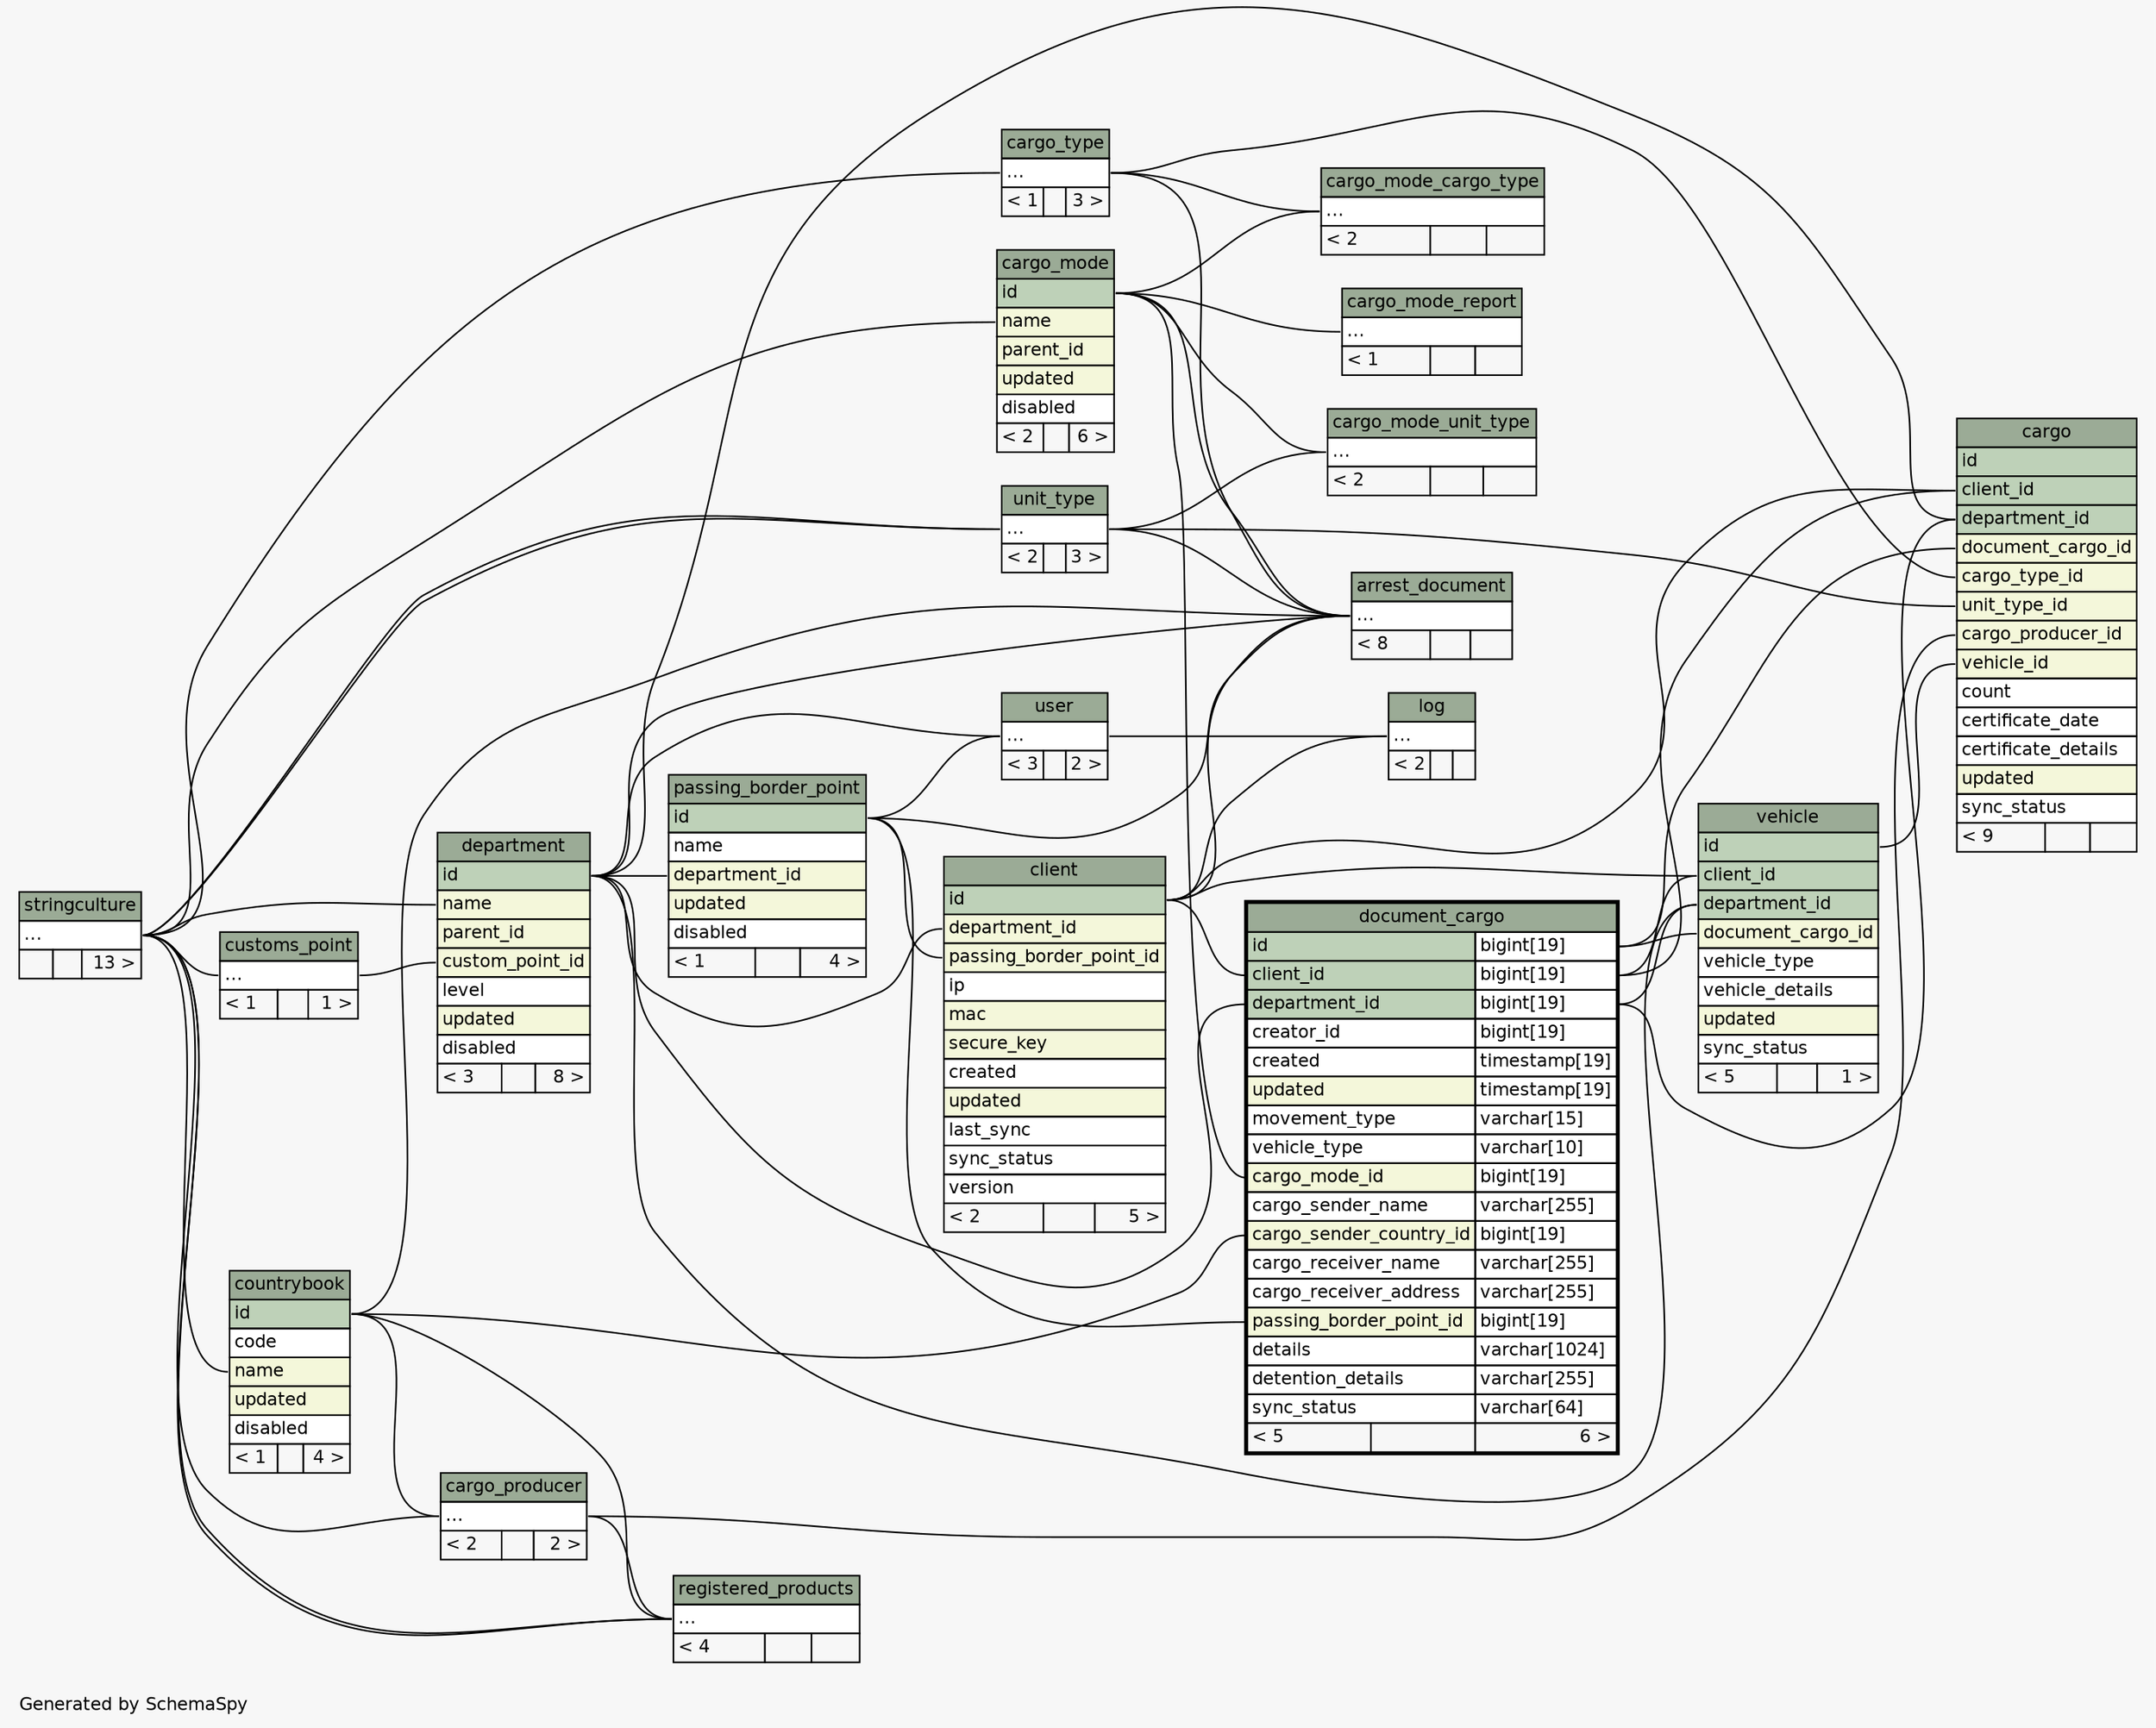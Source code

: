 // dot 2.26.3 on Windows Vista 6.0
// SchemaSpy rev 514
digraph "twoDegreesRelationshipsDiagram" {
  graph [
    rankdir="RL"
    bgcolor="#f7f7f7"
    label="\nGenerated by SchemaSpy"
    labeljust="l"
    nodesep="0.18"
    ranksep="0.46"
    fontname="Helvetica"
    fontsize="11"
  ];
  node [
    fontname="Helvetica"
    fontsize="11"
    shape="plaintext"
  ];
  edge [
    arrowsize="0.8"
  ];
  "arrest_document":"elipses":w -> "cargo_mode":"id":e [arrowhead=none arrowtail=crowodot];
  "arrest_document":"elipses":w -> "countrybook":"id":e [arrowhead=none arrowtail=crowodot];
  "arrest_document":"elipses":w -> "cargo_type":"elipses":e [arrowhead=none arrowtail=crowodot];
  "arrest_document":"elipses":w -> "client":"id":e [arrowhead=none arrowtail=crowodot];
  "arrest_document":"elipses":w -> "department":"id":e [arrowhead=none arrowtail=crowodot];
  "arrest_document":"elipses":w -> "passing_border_point":"id":e [arrowhead=none arrowtail=crowodot];
  "arrest_document":"elipses":w -> "unit_type":"elipses":e [arrowhead=none arrowtail=crowodot];
  "cargo":"cargo_producer_id":w -> "cargo_producer":"elipses":e [arrowhead=none arrowtail=crowodot];
  "cargo":"cargo_type_id":w -> "cargo_type":"elipses":e [arrowhead=none arrowtail=crowodot];
  "cargo":"client_id":w -> "client":"id":e [arrowhead=none arrowtail=crowodot];
  "cargo":"client_id":w -> "document_cargo":"client_id.type":e [arrowhead=none arrowtail=crowodot];
  "cargo":"department_id":w -> "department":"id":e [arrowhead=none arrowtail=crowodot];
  "cargo":"department_id":w -> "document_cargo":"department_id.type":e [arrowhead=none arrowtail=crowodot];
  "cargo":"document_cargo_id":w -> "document_cargo":"id.type":e [arrowhead=none arrowtail=crowodot];
  "cargo":"unit_type_id":w -> "unit_type":"elipses":e [arrowhead=none arrowtail=crowodot];
  "cargo":"vehicle_id":w -> "vehicle":"id":e [arrowhead=none arrowtail=crowodot];
  "cargo_mode":"name":w -> "stringculture":"elipses":e [arrowhead=none arrowtail=crowodot];
  "cargo_mode_cargo_type":"elipses":w -> "cargo_mode":"id":e [arrowhead=none arrowtail=crowodot];
  "cargo_mode_cargo_type":"elipses":w -> "cargo_type":"elipses":e [arrowhead=none arrowtail=crowodot];
  "cargo_mode_report":"elipses":w -> "cargo_mode":"id":e [arrowhead=none arrowtail=crowodot];
  "cargo_mode_unit_type":"elipses":w -> "cargo_mode":"id":e [arrowhead=none arrowtail=crowodot];
  "cargo_mode_unit_type":"elipses":w -> "unit_type":"elipses":e [arrowhead=none arrowtail=crowodot];
  "cargo_producer":"elipses":w -> "countrybook":"id":e [arrowhead=none arrowtail=crowodot];
  "cargo_producer":"elipses":w -> "stringculture":"elipses":e [arrowhead=none arrowtail=crowodot];
  "cargo_type":"elipses":w -> "stringculture":"elipses":e [arrowhead=none arrowtail=crowodot];
  "client":"department_id":w -> "department":"id":e [arrowhead=none arrowtail=crowodot];
  "client":"passing_border_point_id":w -> "passing_border_point":"id":e [arrowhead=none arrowtail=crowodot];
  "countrybook":"name":w -> "stringculture":"elipses":e [arrowhead=none arrowtail=crowodot];
  "customs_point":"elipses":w -> "stringculture":"elipses":e [arrowhead=none arrowtail=crowodot];
  "department":"custom_point_id":w -> "customs_point":"elipses":e [arrowhead=none arrowtail=crowodot];
  "department":"name":w -> "stringculture":"elipses":e [arrowhead=none arrowtail=crowodot];
  "document_cargo":"cargo_mode_id":w -> "cargo_mode":"id":e [arrowhead=none arrowtail=crowodot];
  "document_cargo":"cargo_sender_country_id":w -> "countrybook":"id":e [arrowhead=none arrowtail=crowodot];
  "document_cargo":"client_id":w -> "client":"id":e [arrowhead=none arrowtail=crowodot];
  "document_cargo":"department_id":w -> "department":"id":e [arrowhead=none arrowtail=crowodot];
  "document_cargo":"passing_border_point_id":w -> "passing_border_point":"id":e [arrowhead=none arrowtail=crowodot];
  "log":"elipses":w -> "client":"id":e [arrowhead=none arrowtail=crowodot];
  "log":"elipses":w -> "user":"elipses":e [arrowhead=none arrowtail=crowodot];
  "passing_border_point":"department_id":w -> "department":"id":e [arrowhead=none arrowtail=crowodot];
  "registered_products":"elipses":w -> "cargo_producer":"elipses":e [arrowhead=none arrowtail=crowodot];
  "registered_products":"elipses":w -> "stringculture":"elipses":e [arrowhead=none arrowtail=crowodot];
  "registered_products":"elipses":w -> "countrybook":"id":e [arrowhead=none arrowtail=crowodot];
  "registered_products":"elipses":w -> "stringculture":"elipses":e [arrowhead=none arrowtail=crowodot];
  "unit_type":"elipses":w -> "stringculture":"elipses":e [arrowhead=none arrowtail=crowodot];
  "unit_type":"elipses":w -> "stringculture":"elipses":e [arrowhead=none arrowtail=crowodot];
  "user":"elipses":w -> "department":"id":e [arrowhead=none arrowtail=crowodot];
  "user":"elipses":w -> "passing_border_point":"id":e [arrowhead=none arrowtail=crowodot];
  "vehicle":"client_id":w -> "client":"id":e [arrowhead=none arrowtail=crowodot];
  "vehicle":"client_id":w -> "document_cargo":"client_id.type":e [arrowhead=none arrowtail=crowodot];
  "vehicle":"department_id":w -> "department":"id":e [arrowhead=none arrowtail=crowodot];
  "vehicle":"department_id":w -> "document_cargo":"department_id.type":e [arrowhead=none arrowtail=crowodot];
  "vehicle":"document_cargo_id":w -> "document_cargo":"id.type":e [arrowhead=none arrowtail=crowodot];
  "arrest_document" [
    label=<
    <TABLE BORDER="0" CELLBORDER="1" CELLSPACING="0" BGCOLOR="#ffffff">
      <TR><TD COLSPAN="3" BGCOLOR="#9bab96" ALIGN="CENTER">arrest_document</TD></TR>
      <TR><TD PORT="elipses" COLSPAN="3" ALIGN="LEFT">...</TD></TR>
      <TR><TD ALIGN="LEFT" BGCOLOR="#f7f7f7">&lt; 8</TD><TD ALIGN="RIGHT" BGCOLOR="#f7f7f7">  </TD><TD ALIGN="RIGHT" BGCOLOR="#f7f7f7">  </TD></TR>
    </TABLE>>
    URL="arrest_document.html"
    tooltip="arrest_document"
  ];
  "cargo" [
    label=<
    <TABLE BORDER="0" CELLBORDER="1" CELLSPACING="0" BGCOLOR="#ffffff">
      <TR><TD COLSPAN="3" BGCOLOR="#9bab96" ALIGN="CENTER">cargo</TD></TR>
      <TR><TD PORT="id" COLSPAN="3" BGCOLOR="#bed1b8" ALIGN="LEFT">id</TD></TR>
      <TR><TD PORT="client_id" COLSPAN="3" BGCOLOR="#bed1b8" ALIGN="LEFT">client_id</TD></TR>
      <TR><TD PORT="department_id" COLSPAN="3" BGCOLOR="#bed1b8" ALIGN="LEFT">department_id</TD></TR>
      <TR><TD PORT="document_cargo_id" COLSPAN="3" BGCOLOR="#f4f7da" ALIGN="LEFT">document_cargo_id</TD></TR>
      <TR><TD PORT="cargo_type_id" COLSPAN="3" BGCOLOR="#f4f7da" ALIGN="LEFT">cargo_type_id</TD></TR>
      <TR><TD PORT="unit_type_id" COLSPAN="3" BGCOLOR="#f4f7da" ALIGN="LEFT">unit_type_id</TD></TR>
      <TR><TD PORT="cargo_producer_id" COLSPAN="3" BGCOLOR="#f4f7da" ALIGN="LEFT">cargo_producer_id</TD></TR>
      <TR><TD PORT="vehicle_id" COLSPAN="3" BGCOLOR="#f4f7da" ALIGN="LEFT">vehicle_id</TD></TR>
      <TR><TD PORT="count" COLSPAN="3" ALIGN="LEFT">count</TD></TR>
      <TR><TD PORT="certificate_date" COLSPAN="3" ALIGN="LEFT">certificate_date</TD></TR>
      <TR><TD PORT="certificate_details" COLSPAN="3" ALIGN="LEFT">certificate_details</TD></TR>
      <TR><TD PORT="updated" COLSPAN="3" BGCOLOR="#f4f7da" ALIGN="LEFT">updated</TD></TR>
      <TR><TD PORT="sync_status" COLSPAN="3" ALIGN="LEFT">sync_status</TD></TR>
      <TR><TD ALIGN="LEFT" BGCOLOR="#f7f7f7">&lt; 9</TD><TD ALIGN="RIGHT" BGCOLOR="#f7f7f7">  </TD><TD ALIGN="RIGHT" BGCOLOR="#f7f7f7">  </TD></TR>
    </TABLE>>
    URL="cargo.html"
    tooltip="cargo"
  ];
  "cargo_mode" [
    label=<
    <TABLE BORDER="0" CELLBORDER="1" CELLSPACING="0" BGCOLOR="#ffffff">
      <TR><TD COLSPAN="3" BGCOLOR="#9bab96" ALIGN="CENTER">cargo_mode</TD></TR>
      <TR><TD PORT="id" COLSPAN="3" BGCOLOR="#bed1b8" ALIGN="LEFT">id</TD></TR>
      <TR><TD PORT="name" COLSPAN="3" BGCOLOR="#f4f7da" ALIGN="LEFT">name</TD></TR>
      <TR><TD PORT="parent_id" COLSPAN="3" BGCOLOR="#f4f7da" ALIGN="LEFT">parent_id</TD></TR>
      <TR><TD PORT="updated" COLSPAN="3" BGCOLOR="#f4f7da" ALIGN="LEFT">updated</TD></TR>
      <TR><TD PORT="disabled" COLSPAN="3" ALIGN="LEFT">disabled</TD></TR>
      <TR><TD ALIGN="LEFT" BGCOLOR="#f7f7f7">&lt; 2</TD><TD ALIGN="RIGHT" BGCOLOR="#f7f7f7">  </TD><TD ALIGN="RIGHT" BGCOLOR="#f7f7f7">6 &gt;</TD></TR>
    </TABLE>>
    URL="cargo_mode.html"
    tooltip="cargo_mode"
  ];
  "cargo_mode_cargo_type" [
    label=<
    <TABLE BORDER="0" CELLBORDER="1" CELLSPACING="0" BGCOLOR="#ffffff">
      <TR><TD COLSPAN="3" BGCOLOR="#9bab96" ALIGN="CENTER">cargo_mode_cargo_type</TD></TR>
      <TR><TD PORT="elipses" COLSPAN="3" ALIGN="LEFT">...</TD></TR>
      <TR><TD ALIGN="LEFT" BGCOLOR="#f7f7f7">&lt; 2</TD><TD ALIGN="RIGHT" BGCOLOR="#f7f7f7">  </TD><TD ALIGN="RIGHT" BGCOLOR="#f7f7f7">  </TD></TR>
    </TABLE>>
    URL="cargo_mode_cargo_type.html"
    tooltip="cargo_mode_cargo_type"
  ];
  "cargo_mode_report" [
    label=<
    <TABLE BORDER="0" CELLBORDER="1" CELLSPACING="0" BGCOLOR="#ffffff">
      <TR><TD COLSPAN="3" BGCOLOR="#9bab96" ALIGN="CENTER">cargo_mode_report</TD></TR>
      <TR><TD PORT="elipses" COLSPAN="3" ALIGN="LEFT">...</TD></TR>
      <TR><TD ALIGN="LEFT" BGCOLOR="#f7f7f7">&lt; 1</TD><TD ALIGN="RIGHT" BGCOLOR="#f7f7f7">  </TD><TD ALIGN="RIGHT" BGCOLOR="#f7f7f7">  </TD></TR>
    </TABLE>>
    URL="cargo_mode_report.html"
    tooltip="cargo_mode_report"
  ];
  "cargo_mode_unit_type" [
    label=<
    <TABLE BORDER="0" CELLBORDER="1" CELLSPACING="0" BGCOLOR="#ffffff">
      <TR><TD COLSPAN="3" BGCOLOR="#9bab96" ALIGN="CENTER">cargo_mode_unit_type</TD></TR>
      <TR><TD PORT="elipses" COLSPAN="3" ALIGN="LEFT">...</TD></TR>
      <TR><TD ALIGN="LEFT" BGCOLOR="#f7f7f7">&lt; 2</TD><TD ALIGN="RIGHT" BGCOLOR="#f7f7f7">  </TD><TD ALIGN="RIGHT" BGCOLOR="#f7f7f7">  </TD></TR>
    </TABLE>>
    URL="cargo_mode_unit_type.html"
    tooltip="cargo_mode_unit_type"
  ];
  "cargo_producer" [
    label=<
    <TABLE BORDER="0" CELLBORDER="1" CELLSPACING="0" BGCOLOR="#ffffff">
      <TR><TD COLSPAN="3" BGCOLOR="#9bab96" ALIGN="CENTER">cargo_producer</TD></TR>
      <TR><TD PORT="elipses" COLSPAN="3" ALIGN="LEFT">...</TD></TR>
      <TR><TD ALIGN="LEFT" BGCOLOR="#f7f7f7">&lt; 2</TD><TD ALIGN="RIGHT" BGCOLOR="#f7f7f7">  </TD><TD ALIGN="RIGHT" BGCOLOR="#f7f7f7">2 &gt;</TD></TR>
    </TABLE>>
    URL="cargo_producer.html"
    tooltip="cargo_producer"
  ];
  "cargo_type" [
    label=<
    <TABLE BORDER="0" CELLBORDER="1" CELLSPACING="0" BGCOLOR="#ffffff">
      <TR><TD COLSPAN="3" BGCOLOR="#9bab96" ALIGN="CENTER">cargo_type</TD></TR>
      <TR><TD PORT="elipses" COLSPAN="3" ALIGN="LEFT">...</TD></TR>
      <TR><TD ALIGN="LEFT" BGCOLOR="#f7f7f7">&lt; 1</TD><TD ALIGN="RIGHT" BGCOLOR="#f7f7f7">  </TD><TD ALIGN="RIGHT" BGCOLOR="#f7f7f7">3 &gt;</TD></TR>
    </TABLE>>
    URL="cargo_type.html"
    tooltip="cargo_type"
  ];
  "client" [
    label=<
    <TABLE BORDER="0" CELLBORDER="1" CELLSPACING="0" BGCOLOR="#ffffff">
      <TR><TD COLSPAN="3" BGCOLOR="#9bab96" ALIGN="CENTER">client</TD></TR>
      <TR><TD PORT="id" COLSPAN="3" BGCOLOR="#bed1b8" ALIGN="LEFT">id</TD></TR>
      <TR><TD PORT="department_id" COLSPAN="3" BGCOLOR="#f4f7da" ALIGN="LEFT">department_id</TD></TR>
      <TR><TD PORT="passing_border_point_id" COLSPAN="3" BGCOLOR="#f4f7da" ALIGN="LEFT">passing_border_point_id</TD></TR>
      <TR><TD PORT="ip" COLSPAN="3" ALIGN="LEFT">ip</TD></TR>
      <TR><TD PORT="mac" COLSPAN="3" BGCOLOR="#f4f7da" ALIGN="LEFT">mac</TD></TR>
      <TR><TD PORT="secure_key" COLSPAN="3" BGCOLOR="#f4f7da" ALIGN="LEFT">secure_key</TD></TR>
      <TR><TD PORT="created" COLSPAN="3" ALIGN="LEFT">created</TD></TR>
      <TR><TD PORT="updated" COLSPAN="3" BGCOLOR="#f4f7da" ALIGN="LEFT">updated</TD></TR>
      <TR><TD PORT="last_sync" COLSPAN="3" ALIGN="LEFT">last_sync</TD></TR>
      <TR><TD PORT="sync_status" COLSPAN="3" ALIGN="LEFT">sync_status</TD></TR>
      <TR><TD PORT="version" COLSPAN="3" ALIGN="LEFT">version</TD></TR>
      <TR><TD ALIGN="LEFT" BGCOLOR="#f7f7f7">&lt; 2</TD><TD ALIGN="RIGHT" BGCOLOR="#f7f7f7">  </TD><TD ALIGN="RIGHT" BGCOLOR="#f7f7f7">5 &gt;</TD></TR>
    </TABLE>>
    URL="client.html"
    tooltip="client"
  ];
  "countrybook" [
    label=<
    <TABLE BORDER="0" CELLBORDER="1" CELLSPACING="0" BGCOLOR="#ffffff">
      <TR><TD COLSPAN="3" BGCOLOR="#9bab96" ALIGN="CENTER">countrybook</TD></TR>
      <TR><TD PORT="id" COLSPAN="3" BGCOLOR="#bed1b8" ALIGN="LEFT">id</TD></TR>
      <TR><TD PORT="code" COLSPAN="3" ALIGN="LEFT">code</TD></TR>
      <TR><TD PORT="name" COLSPAN="3" BGCOLOR="#f4f7da" ALIGN="LEFT">name</TD></TR>
      <TR><TD PORT="updated" COLSPAN="3" BGCOLOR="#f4f7da" ALIGN="LEFT">updated</TD></TR>
      <TR><TD PORT="disabled" COLSPAN="3" ALIGN="LEFT">disabled</TD></TR>
      <TR><TD ALIGN="LEFT" BGCOLOR="#f7f7f7">&lt; 1</TD><TD ALIGN="RIGHT" BGCOLOR="#f7f7f7">  </TD><TD ALIGN="RIGHT" BGCOLOR="#f7f7f7">4 &gt;</TD></TR>
    </TABLE>>
    URL="countrybook.html"
    tooltip="countrybook"
  ];
  "customs_point" [
    label=<
    <TABLE BORDER="0" CELLBORDER="1" CELLSPACING="0" BGCOLOR="#ffffff">
      <TR><TD COLSPAN="3" BGCOLOR="#9bab96" ALIGN="CENTER">customs_point</TD></TR>
      <TR><TD PORT="elipses" COLSPAN="3" ALIGN="LEFT">...</TD></TR>
      <TR><TD ALIGN="LEFT" BGCOLOR="#f7f7f7">&lt; 1</TD><TD ALIGN="RIGHT" BGCOLOR="#f7f7f7">  </TD><TD ALIGN="RIGHT" BGCOLOR="#f7f7f7">1 &gt;</TD></TR>
    </TABLE>>
    URL="customs_point.html"
    tooltip="customs_point"
  ];
  "department" [
    label=<
    <TABLE BORDER="0" CELLBORDER="1" CELLSPACING="0" BGCOLOR="#ffffff">
      <TR><TD COLSPAN="3" BGCOLOR="#9bab96" ALIGN="CENTER">department</TD></TR>
      <TR><TD PORT="id" COLSPAN="3" BGCOLOR="#bed1b8" ALIGN="LEFT">id</TD></TR>
      <TR><TD PORT="name" COLSPAN="3" BGCOLOR="#f4f7da" ALIGN="LEFT">name</TD></TR>
      <TR><TD PORT="parent_id" COLSPAN="3" BGCOLOR="#f4f7da" ALIGN="LEFT">parent_id</TD></TR>
      <TR><TD PORT="custom_point_id" COLSPAN="3" BGCOLOR="#f4f7da" ALIGN="LEFT">custom_point_id</TD></TR>
      <TR><TD PORT="level" COLSPAN="3" ALIGN="LEFT">level</TD></TR>
      <TR><TD PORT="updated" COLSPAN="3" BGCOLOR="#f4f7da" ALIGN="LEFT">updated</TD></TR>
      <TR><TD PORT="disabled" COLSPAN="3" ALIGN="LEFT">disabled</TD></TR>
      <TR><TD ALIGN="LEFT" BGCOLOR="#f7f7f7">&lt; 3</TD><TD ALIGN="RIGHT" BGCOLOR="#f7f7f7">  </TD><TD ALIGN="RIGHT" BGCOLOR="#f7f7f7">8 &gt;</TD></TR>
    </TABLE>>
    URL="department.html"
    tooltip="department"
  ];
  "document_cargo" [
    label=<
    <TABLE BORDER="2" CELLBORDER="1" CELLSPACING="0" BGCOLOR="#ffffff">
      <TR><TD COLSPAN="3" BGCOLOR="#9bab96" ALIGN="CENTER">document_cargo</TD></TR>
      <TR><TD PORT="id" COLSPAN="2" BGCOLOR="#bed1b8" ALIGN="LEFT">id</TD><TD PORT="id.type" ALIGN="LEFT">bigint[19]</TD></TR>
      <TR><TD PORT="client_id" COLSPAN="2" BGCOLOR="#bed1b8" ALIGN="LEFT">client_id</TD><TD PORT="client_id.type" ALIGN="LEFT">bigint[19]</TD></TR>
      <TR><TD PORT="department_id" COLSPAN="2" BGCOLOR="#bed1b8" ALIGN="LEFT">department_id</TD><TD PORT="department_id.type" ALIGN="LEFT">bigint[19]</TD></TR>
      <TR><TD PORT="creator_id" COLSPAN="2" ALIGN="LEFT">creator_id</TD><TD PORT="creator_id.type" ALIGN="LEFT">bigint[19]</TD></TR>
      <TR><TD PORT="created" COLSPAN="2" ALIGN="LEFT">created</TD><TD PORT="created.type" ALIGN="LEFT">timestamp[19]</TD></TR>
      <TR><TD PORT="updated" COLSPAN="2" BGCOLOR="#f4f7da" ALIGN="LEFT">updated</TD><TD PORT="updated.type" ALIGN="LEFT">timestamp[19]</TD></TR>
      <TR><TD PORT="movement_type" COLSPAN="2" ALIGN="LEFT">movement_type</TD><TD PORT="movement_type.type" ALIGN="LEFT">varchar[15]</TD></TR>
      <TR><TD PORT="vehicle_type" COLSPAN="2" ALIGN="LEFT">vehicle_type</TD><TD PORT="vehicle_type.type" ALIGN="LEFT">varchar[10]</TD></TR>
      <TR><TD PORT="cargo_mode_id" COLSPAN="2" BGCOLOR="#f4f7da" ALIGN="LEFT">cargo_mode_id</TD><TD PORT="cargo_mode_id.type" ALIGN="LEFT">bigint[19]</TD></TR>
      <TR><TD PORT="cargo_sender_name" COLSPAN="2" ALIGN="LEFT">cargo_sender_name</TD><TD PORT="cargo_sender_name.type" ALIGN="LEFT">varchar[255]</TD></TR>
      <TR><TD PORT="cargo_sender_country_id" COLSPAN="2" BGCOLOR="#f4f7da" ALIGN="LEFT">cargo_sender_country_id</TD><TD PORT="cargo_sender_country_id.type" ALIGN="LEFT">bigint[19]</TD></TR>
      <TR><TD PORT="cargo_receiver_name" COLSPAN="2" ALIGN="LEFT">cargo_receiver_name</TD><TD PORT="cargo_receiver_name.type" ALIGN="LEFT">varchar[255]</TD></TR>
      <TR><TD PORT="cargo_receiver_address" COLSPAN="2" ALIGN="LEFT">cargo_receiver_address</TD><TD PORT="cargo_receiver_address.type" ALIGN="LEFT">varchar[255]</TD></TR>
      <TR><TD PORT="passing_border_point_id" COLSPAN="2" BGCOLOR="#f4f7da" ALIGN="LEFT">passing_border_point_id</TD><TD PORT="passing_border_point_id.type" ALIGN="LEFT">bigint[19]</TD></TR>
      <TR><TD PORT="details" COLSPAN="2" ALIGN="LEFT">details</TD><TD PORT="details.type" ALIGN="LEFT">varchar[1024]</TD></TR>
      <TR><TD PORT="detention_details" COLSPAN="2" ALIGN="LEFT">detention_details</TD><TD PORT="detention_details.type" ALIGN="LEFT">varchar[255]</TD></TR>
      <TR><TD PORT="sync_status" COLSPAN="2" ALIGN="LEFT">sync_status</TD><TD PORT="sync_status.type" ALIGN="LEFT">varchar[64]</TD></TR>
      <TR><TD ALIGN="LEFT" BGCOLOR="#f7f7f7">&lt; 5</TD><TD ALIGN="RIGHT" BGCOLOR="#f7f7f7">  </TD><TD ALIGN="RIGHT" BGCOLOR="#f7f7f7">6 &gt;</TD></TR>
    </TABLE>>
    URL="document_cargo.html"
    tooltip="document_cargo"
  ];
  "log" [
    label=<
    <TABLE BORDER="0" CELLBORDER="1" CELLSPACING="0" BGCOLOR="#ffffff">
      <TR><TD COLSPAN="3" BGCOLOR="#9bab96" ALIGN="CENTER">log</TD></TR>
      <TR><TD PORT="elipses" COLSPAN="3" ALIGN="LEFT">...</TD></TR>
      <TR><TD ALIGN="LEFT" BGCOLOR="#f7f7f7">&lt; 2</TD><TD ALIGN="RIGHT" BGCOLOR="#f7f7f7">  </TD><TD ALIGN="RIGHT" BGCOLOR="#f7f7f7">  </TD></TR>
    </TABLE>>
    URL="log.html"
    tooltip="log"
  ];
  "passing_border_point" [
    label=<
    <TABLE BORDER="0" CELLBORDER="1" CELLSPACING="0" BGCOLOR="#ffffff">
      <TR><TD COLSPAN="3" BGCOLOR="#9bab96" ALIGN="CENTER">passing_border_point</TD></TR>
      <TR><TD PORT="id" COLSPAN="3" BGCOLOR="#bed1b8" ALIGN="LEFT">id</TD></TR>
      <TR><TD PORT="name" COLSPAN="3" ALIGN="LEFT">name</TD></TR>
      <TR><TD PORT="department_id" COLSPAN="3" BGCOLOR="#f4f7da" ALIGN="LEFT">department_id</TD></TR>
      <TR><TD PORT="updated" COLSPAN="3" BGCOLOR="#f4f7da" ALIGN="LEFT">updated</TD></TR>
      <TR><TD PORT="disabled" COLSPAN="3" ALIGN="LEFT">disabled</TD></TR>
      <TR><TD ALIGN="LEFT" BGCOLOR="#f7f7f7">&lt; 1</TD><TD ALIGN="RIGHT" BGCOLOR="#f7f7f7">  </TD><TD ALIGN="RIGHT" BGCOLOR="#f7f7f7">4 &gt;</TD></TR>
    </TABLE>>
    URL="passing_border_point.html"
    tooltip="passing_border_point"
  ];
  "registered_products" [
    label=<
    <TABLE BORDER="0" CELLBORDER="1" CELLSPACING="0" BGCOLOR="#ffffff">
      <TR><TD COLSPAN="3" BGCOLOR="#9bab96" ALIGN="CENTER">registered_products</TD></TR>
      <TR><TD PORT="elipses" COLSPAN="3" ALIGN="LEFT">...</TD></TR>
      <TR><TD ALIGN="LEFT" BGCOLOR="#f7f7f7">&lt; 4</TD><TD ALIGN="RIGHT" BGCOLOR="#f7f7f7">  </TD><TD ALIGN="RIGHT" BGCOLOR="#f7f7f7">  </TD></TR>
    </TABLE>>
    URL="registered_products.html"
    tooltip="registered_products"
  ];
  "stringculture" [
    label=<
    <TABLE BORDER="0" CELLBORDER="1" CELLSPACING="0" BGCOLOR="#ffffff">
      <TR><TD COLSPAN="3" BGCOLOR="#9bab96" ALIGN="CENTER">stringculture</TD></TR>
      <TR><TD PORT="elipses" COLSPAN="3" ALIGN="LEFT">...</TD></TR>
      <TR><TD ALIGN="LEFT" BGCOLOR="#f7f7f7">  </TD><TD ALIGN="RIGHT" BGCOLOR="#f7f7f7">  </TD><TD ALIGN="RIGHT" BGCOLOR="#f7f7f7">13 &gt;</TD></TR>
    </TABLE>>
    URL="stringculture.html"
    tooltip="stringculture"
  ];
  "unit_type" [
    label=<
    <TABLE BORDER="0" CELLBORDER="1" CELLSPACING="0" BGCOLOR="#ffffff">
      <TR><TD COLSPAN="3" BGCOLOR="#9bab96" ALIGN="CENTER">unit_type</TD></TR>
      <TR><TD PORT="elipses" COLSPAN="3" ALIGN="LEFT">...</TD></TR>
      <TR><TD ALIGN="LEFT" BGCOLOR="#f7f7f7">&lt; 2</TD><TD ALIGN="RIGHT" BGCOLOR="#f7f7f7">  </TD><TD ALIGN="RIGHT" BGCOLOR="#f7f7f7">3 &gt;</TD></TR>
    </TABLE>>
    URL="unit_type.html"
    tooltip="unit_type"
  ];
  "user" [
    label=<
    <TABLE BORDER="0" CELLBORDER="1" CELLSPACING="0" BGCOLOR="#ffffff">
      <TR><TD COLSPAN="3" BGCOLOR="#9bab96" ALIGN="CENTER">user</TD></TR>
      <TR><TD PORT="elipses" COLSPAN="3" ALIGN="LEFT">...</TD></TR>
      <TR><TD ALIGN="LEFT" BGCOLOR="#f7f7f7">&lt; 3</TD><TD ALIGN="RIGHT" BGCOLOR="#f7f7f7">  </TD><TD ALIGN="RIGHT" BGCOLOR="#f7f7f7">2 &gt;</TD></TR>
    </TABLE>>
    URL="user.html"
    tooltip="user"
  ];
  "vehicle" [
    label=<
    <TABLE BORDER="0" CELLBORDER="1" CELLSPACING="0" BGCOLOR="#ffffff">
      <TR><TD COLSPAN="3" BGCOLOR="#9bab96" ALIGN="CENTER">vehicle</TD></TR>
      <TR><TD PORT="id" COLSPAN="3" BGCOLOR="#bed1b8" ALIGN="LEFT">id</TD></TR>
      <TR><TD PORT="client_id" COLSPAN="3" BGCOLOR="#bed1b8" ALIGN="LEFT">client_id</TD></TR>
      <TR><TD PORT="department_id" COLSPAN="3" BGCOLOR="#bed1b8" ALIGN="LEFT">department_id</TD></TR>
      <TR><TD PORT="document_cargo_id" COLSPAN="3" BGCOLOR="#f4f7da" ALIGN="LEFT">document_cargo_id</TD></TR>
      <TR><TD PORT="vehicle_type" COLSPAN="3" ALIGN="LEFT">vehicle_type</TD></TR>
      <TR><TD PORT="vehicle_details" COLSPAN="3" ALIGN="LEFT">vehicle_details</TD></TR>
      <TR><TD PORT="updated" COLSPAN="3" BGCOLOR="#f4f7da" ALIGN="LEFT">updated</TD></TR>
      <TR><TD PORT="sync_status" COLSPAN="3" ALIGN="LEFT">sync_status</TD></TR>
      <TR><TD ALIGN="LEFT" BGCOLOR="#f7f7f7">&lt; 5</TD><TD ALIGN="RIGHT" BGCOLOR="#f7f7f7">  </TD><TD ALIGN="RIGHT" BGCOLOR="#f7f7f7">1 &gt;</TD></TR>
    </TABLE>>
    URL="vehicle.html"
    tooltip="vehicle"
  ];
}
